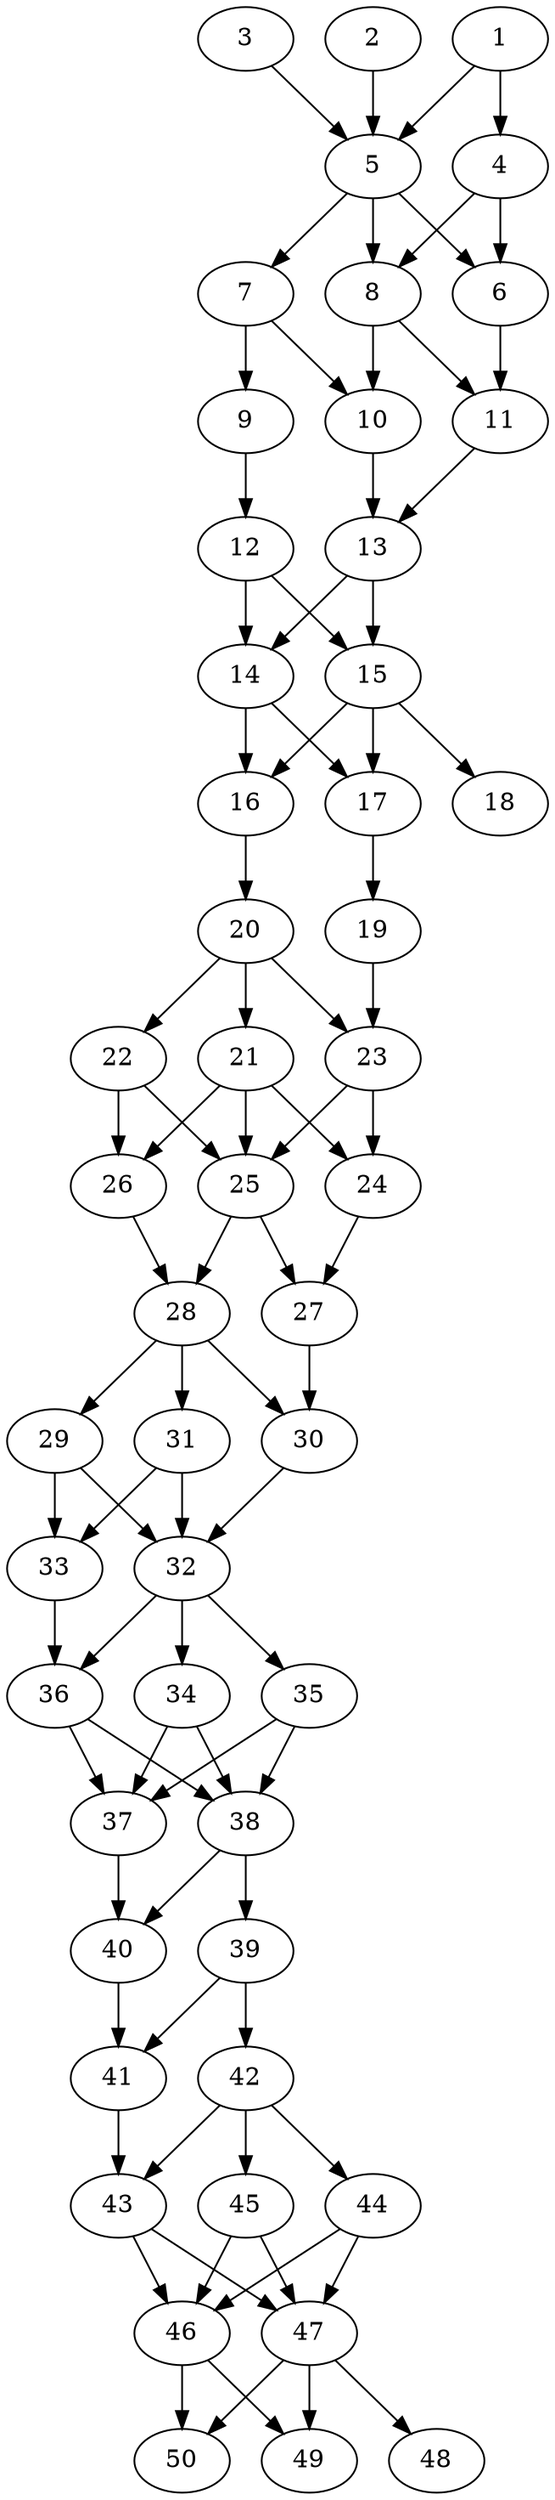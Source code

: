 // DAG automatically generated by daggen at Thu Oct  3 14:07:57 2019
// ./daggen --dot -n 50 --ccr 0.4 --fat 0.3 --regular 0.7 --density 0.9 --mindata 5242880 --maxdata 52428800 
digraph G {
  1 [size="59463680", alpha="0.08", expect_size="23785472"] 
  1 -> 4 [size ="23785472"]
  1 -> 5 [size ="23785472"]
  2 [size="14743040", alpha="0.16", expect_size="5897216"] 
  2 -> 5 [size ="5897216"]
  3 [size="116669440", alpha="0.00", expect_size="46667776"] 
  3 -> 5 [size ="46667776"]
  4 [size="98060800", alpha="0.12", expect_size="39224320"] 
  4 -> 6 [size ="39224320"]
  4 -> 8 [size ="39224320"]
  5 [size="30645760", alpha="0.09", expect_size="12258304"] 
  5 -> 6 [size ="12258304"]
  5 -> 7 [size ="12258304"]
  5 -> 8 [size ="12258304"]
  6 [size="41684480", alpha="0.09", expect_size="16673792"] 
  6 -> 11 [size ="16673792"]
  7 [size="94274560", alpha="0.07", expect_size="37709824"] 
  7 -> 9 [size ="37709824"]
  7 -> 10 [size ="37709824"]
  8 [size="128389120", alpha="0.15", expect_size="51355648"] 
  8 -> 10 [size ="51355648"]
  8 -> 11 [size ="51355648"]
  9 [size="85352960", alpha="0.18", expect_size="34141184"] 
  9 -> 12 [size ="34141184"]
  10 [size="128488960", alpha="0.06", expect_size="51395584"] 
  10 -> 13 [size ="51395584"]
  11 [size="115320320", alpha="0.17", expect_size="46128128"] 
  11 -> 13 [size ="46128128"]
  12 [size="43645440", alpha="0.13", expect_size="17458176"] 
  12 -> 14 [size ="17458176"]
  12 -> 15 [size ="17458176"]
  13 [size="18086400", alpha="0.10", expect_size="7234560"] 
  13 -> 14 [size ="7234560"]
  13 -> 15 [size ="7234560"]
  14 [size="18278400", alpha="0.12", expect_size="7311360"] 
  14 -> 16 [size ="7311360"]
  14 -> 17 [size ="7311360"]
  15 [size="89072640", alpha="0.09", expect_size="35629056"] 
  15 -> 16 [size ="35629056"]
  15 -> 17 [size ="35629056"]
  15 -> 18 [size ="35629056"]
  16 [size="24112640", alpha="0.06", expect_size="9645056"] 
  16 -> 20 [size ="9645056"]
  17 [size="75312640", alpha="0.02", expect_size="30125056"] 
  17 -> 19 [size ="30125056"]
  18 [size="117939200", alpha="0.17", expect_size="47175680"] 
  19 [size="88980480", alpha="0.19", expect_size="35592192"] 
  19 -> 23 [size ="35592192"]
  20 [size="79923200", alpha="0.19", expect_size="31969280"] 
  20 -> 21 [size ="31969280"]
  20 -> 22 [size ="31969280"]
  20 -> 23 [size ="31969280"]
  21 [size="113441280", alpha="0.06", expect_size="45376512"] 
  21 -> 24 [size ="45376512"]
  21 -> 25 [size ="45376512"]
  21 -> 26 [size ="45376512"]
  22 [size="96862720", alpha="0.14", expect_size="38745088"] 
  22 -> 25 [size ="38745088"]
  22 -> 26 [size ="38745088"]
  23 [size="54878720", alpha="0.20", expect_size="21951488"] 
  23 -> 24 [size ="21951488"]
  23 -> 25 [size ="21951488"]
  24 [size="112002560", alpha="0.20", expect_size="44801024"] 
  24 -> 27 [size ="44801024"]
  25 [size="63595520", alpha="0.03", expect_size="25438208"] 
  25 -> 27 [size ="25438208"]
  25 -> 28 [size ="25438208"]
  26 [size="114856960", alpha="0.10", expect_size="45942784"] 
  26 -> 28 [size ="45942784"]
  27 [size="33809920", alpha="0.12", expect_size="13523968"] 
  27 -> 30 [size ="13523968"]
  28 [size="44595200", alpha="0.13", expect_size="17838080"] 
  28 -> 29 [size ="17838080"]
  28 -> 30 [size ="17838080"]
  28 -> 31 [size ="17838080"]
  29 [size="28172800", alpha="0.06", expect_size="11269120"] 
  29 -> 32 [size ="11269120"]
  29 -> 33 [size ="11269120"]
  30 [size="20538880", alpha="0.19", expect_size="8215552"] 
  30 -> 32 [size ="8215552"]
  31 [size="129871360", alpha="0.09", expect_size="51948544"] 
  31 -> 32 [size ="51948544"]
  31 -> 33 [size ="51948544"]
  32 [size="48640000", alpha="0.05", expect_size="19456000"] 
  32 -> 34 [size ="19456000"]
  32 -> 35 [size ="19456000"]
  32 -> 36 [size ="19456000"]
  33 [size="14412800", alpha="0.01", expect_size="5765120"] 
  33 -> 36 [size ="5765120"]
  34 [size="130746880", alpha="0.18", expect_size="52298752"] 
  34 -> 37 [size ="52298752"]
  34 -> 38 [size ="52298752"]
  35 [size="128709120", alpha="0.08", expect_size="51483648"] 
  35 -> 37 [size ="51483648"]
  35 -> 38 [size ="51483648"]
  36 [size="25835520", alpha="0.20", expect_size="10334208"] 
  36 -> 37 [size ="10334208"]
  36 -> 38 [size ="10334208"]
  37 [size="86635520", alpha="0.02", expect_size="34654208"] 
  37 -> 40 [size ="34654208"]
  38 [size="38382080", alpha="0.02", expect_size="15352832"] 
  38 -> 39 [size ="15352832"]
  38 -> 40 [size ="15352832"]
  39 [size="114321920", alpha="0.15", expect_size="45728768"] 
  39 -> 41 [size ="45728768"]
  39 -> 42 [size ="45728768"]
  40 [size="32808960", alpha="0.20", expect_size="13123584"] 
  40 -> 41 [size ="13123584"]
  41 [size="27189760", alpha="0.01", expect_size="10875904"] 
  41 -> 43 [size ="10875904"]
  42 [size="81715200", alpha="0.17", expect_size="32686080"] 
  42 -> 43 [size ="32686080"]
  42 -> 44 [size ="32686080"]
  42 -> 45 [size ="32686080"]
  43 [size="108956160", alpha="0.19", expect_size="43582464"] 
  43 -> 46 [size ="43582464"]
  43 -> 47 [size ="43582464"]
  44 [size="113896960", alpha="0.19", expect_size="45558784"] 
  44 -> 46 [size ="45558784"]
  44 -> 47 [size ="45558784"]
  45 [size="101708800", alpha="0.07", expect_size="40683520"] 
  45 -> 46 [size ="40683520"]
  45 -> 47 [size ="40683520"]
  46 [size="30394880", alpha="0.12", expect_size="12157952"] 
  46 -> 49 [size ="12157952"]
  46 -> 50 [size ="12157952"]
  47 [size="28925440", alpha="0.01", expect_size="11570176"] 
  47 -> 48 [size ="11570176"]
  47 -> 49 [size ="11570176"]
  47 -> 50 [size ="11570176"]
  48 [size="41543680", alpha="0.15", expect_size="16617472"] 
  49 [size="55116800", alpha="0.11", expect_size="22046720"] 
  50 [size="27553280", alpha="0.09", expect_size="11021312"] 
}
